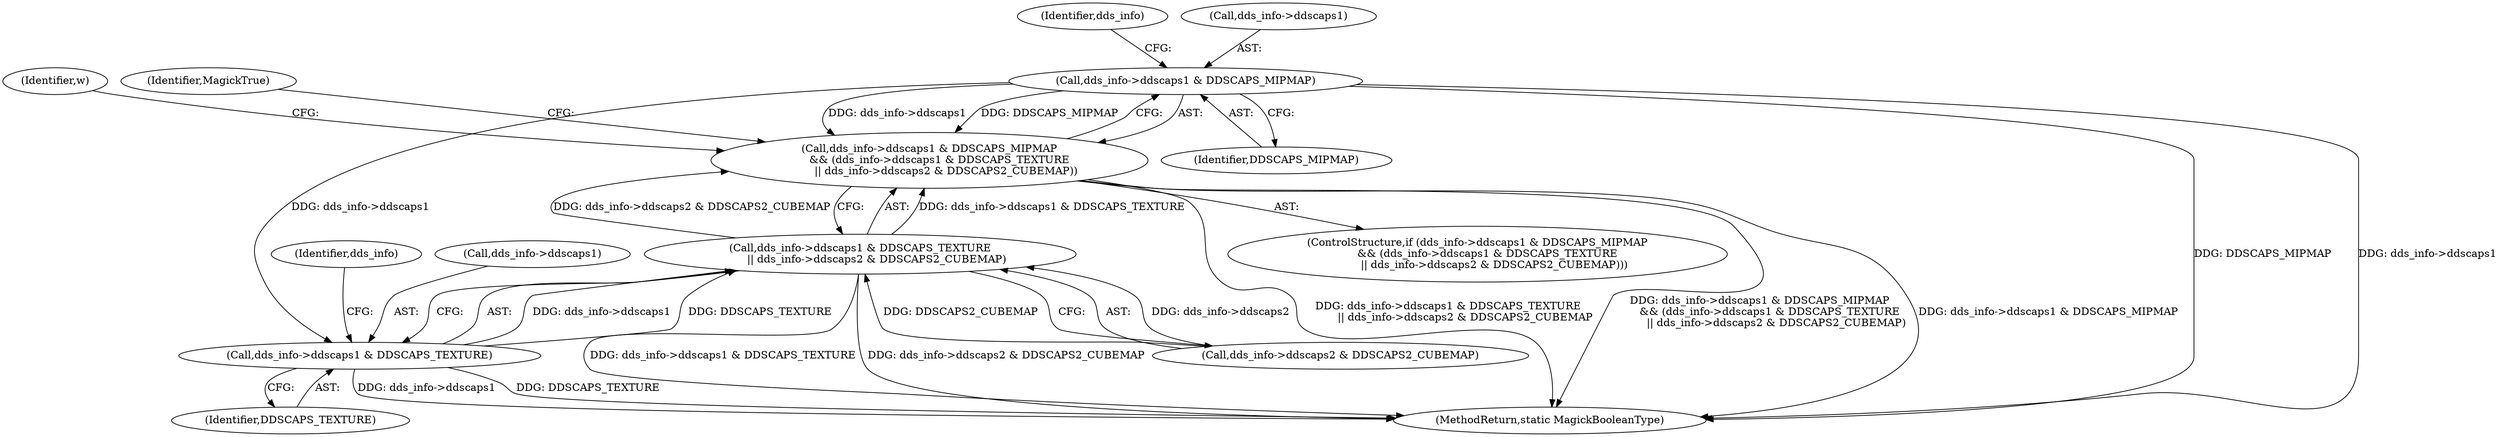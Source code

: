 digraph "0_ImageMagick_9b428b7af688fe319320aed15f2b94281d1e37b4@pointer" {
"1000129" [label="(Call,dds_info->ddscaps1 & DDSCAPS_MIPMAP)"];
"1000128" [label="(Call,dds_info->ddscaps1 & DDSCAPS_MIPMAP\n      && (dds_info->ddscaps1 & DDSCAPS_TEXTURE\n          || dds_info->ddscaps2 & DDSCAPS2_CUBEMAP))"];
"1000135" [label="(Call,dds_info->ddscaps1 & DDSCAPS_TEXTURE)"];
"1000134" [label="(Call,dds_info->ddscaps1 & DDSCAPS_TEXTURE\n          || dds_info->ddscaps2 & DDSCAPS2_CUBEMAP)"];
"1000136" [label="(Call,dds_info->ddscaps1)"];
"1000147" [label="(Identifier,w)"];
"1000128" [label="(Call,dds_info->ddscaps1 & DDSCAPS_MIPMAP\n      && (dds_info->ddscaps1 & DDSCAPS_TEXTURE\n          || dds_info->ddscaps2 & DDSCAPS2_CUBEMAP))"];
"1000133" [label="(Identifier,DDSCAPS_MIPMAP)"];
"1000139" [label="(Identifier,DDSCAPS_TEXTURE)"];
"1000137" [label="(Identifier,dds_info)"];
"1000142" [label="(Identifier,dds_info)"];
"1000127" [label="(ControlStructure,if (dds_info->ddscaps1 & DDSCAPS_MIPMAP\n      && (dds_info->ddscaps1 & DDSCAPS_TEXTURE\n          || dds_info->ddscaps2 & DDSCAPS2_CUBEMAP)))"];
"1000140" [label="(Call,dds_info->ddscaps2 & DDSCAPS2_CUBEMAP)"];
"1000210" [label="(Identifier,MagickTrue)"];
"1000130" [label="(Call,dds_info->ddscaps1)"];
"1000129" [label="(Call,dds_info->ddscaps1 & DDSCAPS_MIPMAP)"];
"1000135" [label="(Call,dds_info->ddscaps1 & DDSCAPS_TEXTURE)"];
"1000134" [label="(Call,dds_info->ddscaps1 & DDSCAPS_TEXTURE\n          || dds_info->ddscaps2 & DDSCAPS2_CUBEMAP)"];
"1000211" [label="(MethodReturn,static MagickBooleanType)"];
"1000129" -> "1000128"  [label="AST: "];
"1000129" -> "1000133"  [label="CFG: "];
"1000130" -> "1000129"  [label="AST: "];
"1000133" -> "1000129"  [label="AST: "];
"1000137" -> "1000129"  [label="CFG: "];
"1000128" -> "1000129"  [label="CFG: "];
"1000129" -> "1000211"  [label="DDG: DDSCAPS_MIPMAP"];
"1000129" -> "1000211"  [label="DDG: dds_info->ddscaps1"];
"1000129" -> "1000128"  [label="DDG: dds_info->ddscaps1"];
"1000129" -> "1000128"  [label="DDG: DDSCAPS_MIPMAP"];
"1000129" -> "1000135"  [label="DDG: dds_info->ddscaps1"];
"1000128" -> "1000127"  [label="AST: "];
"1000128" -> "1000134"  [label="CFG: "];
"1000134" -> "1000128"  [label="AST: "];
"1000147" -> "1000128"  [label="CFG: "];
"1000210" -> "1000128"  [label="CFG: "];
"1000128" -> "1000211"  [label="DDG: dds_info->ddscaps1 & DDSCAPS_MIPMAP\n      && (dds_info->ddscaps1 & DDSCAPS_TEXTURE\n          || dds_info->ddscaps2 & DDSCAPS2_CUBEMAP)"];
"1000128" -> "1000211"  [label="DDG: dds_info->ddscaps1 & DDSCAPS_MIPMAP"];
"1000128" -> "1000211"  [label="DDG: dds_info->ddscaps1 & DDSCAPS_TEXTURE\n          || dds_info->ddscaps2 & DDSCAPS2_CUBEMAP"];
"1000134" -> "1000128"  [label="DDG: dds_info->ddscaps1 & DDSCAPS_TEXTURE"];
"1000134" -> "1000128"  [label="DDG: dds_info->ddscaps2 & DDSCAPS2_CUBEMAP"];
"1000135" -> "1000134"  [label="AST: "];
"1000135" -> "1000139"  [label="CFG: "];
"1000136" -> "1000135"  [label="AST: "];
"1000139" -> "1000135"  [label="AST: "];
"1000142" -> "1000135"  [label="CFG: "];
"1000134" -> "1000135"  [label="CFG: "];
"1000135" -> "1000211"  [label="DDG: DDSCAPS_TEXTURE"];
"1000135" -> "1000211"  [label="DDG: dds_info->ddscaps1"];
"1000135" -> "1000134"  [label="DDG: dds_info->ddscaps1"];
"1000135" -> "1000134"  [label="DDG: DDSCAPS_TEXTURE"];
"1000134" -> "1000140"  [label="CFG: "];
"1000140" -> "1000134"  [label="AST: "];
"1000134" -> "1000211"  [label="DDG: dds_info->ddscaps2 & DDSCAPS2_CUBEMAP"];
"1000134" -> "1000211"  [label="DDG: dds_info->ddscaps1 & DDSCAPS_TEXTURE"];
"1000140" -> "1000134"  [label="DDG: dds_info->ddscaps2"];
"1000140" -> "1000134"  [label="DDG: DDSCAPS2_CUBEMAP"];
}
